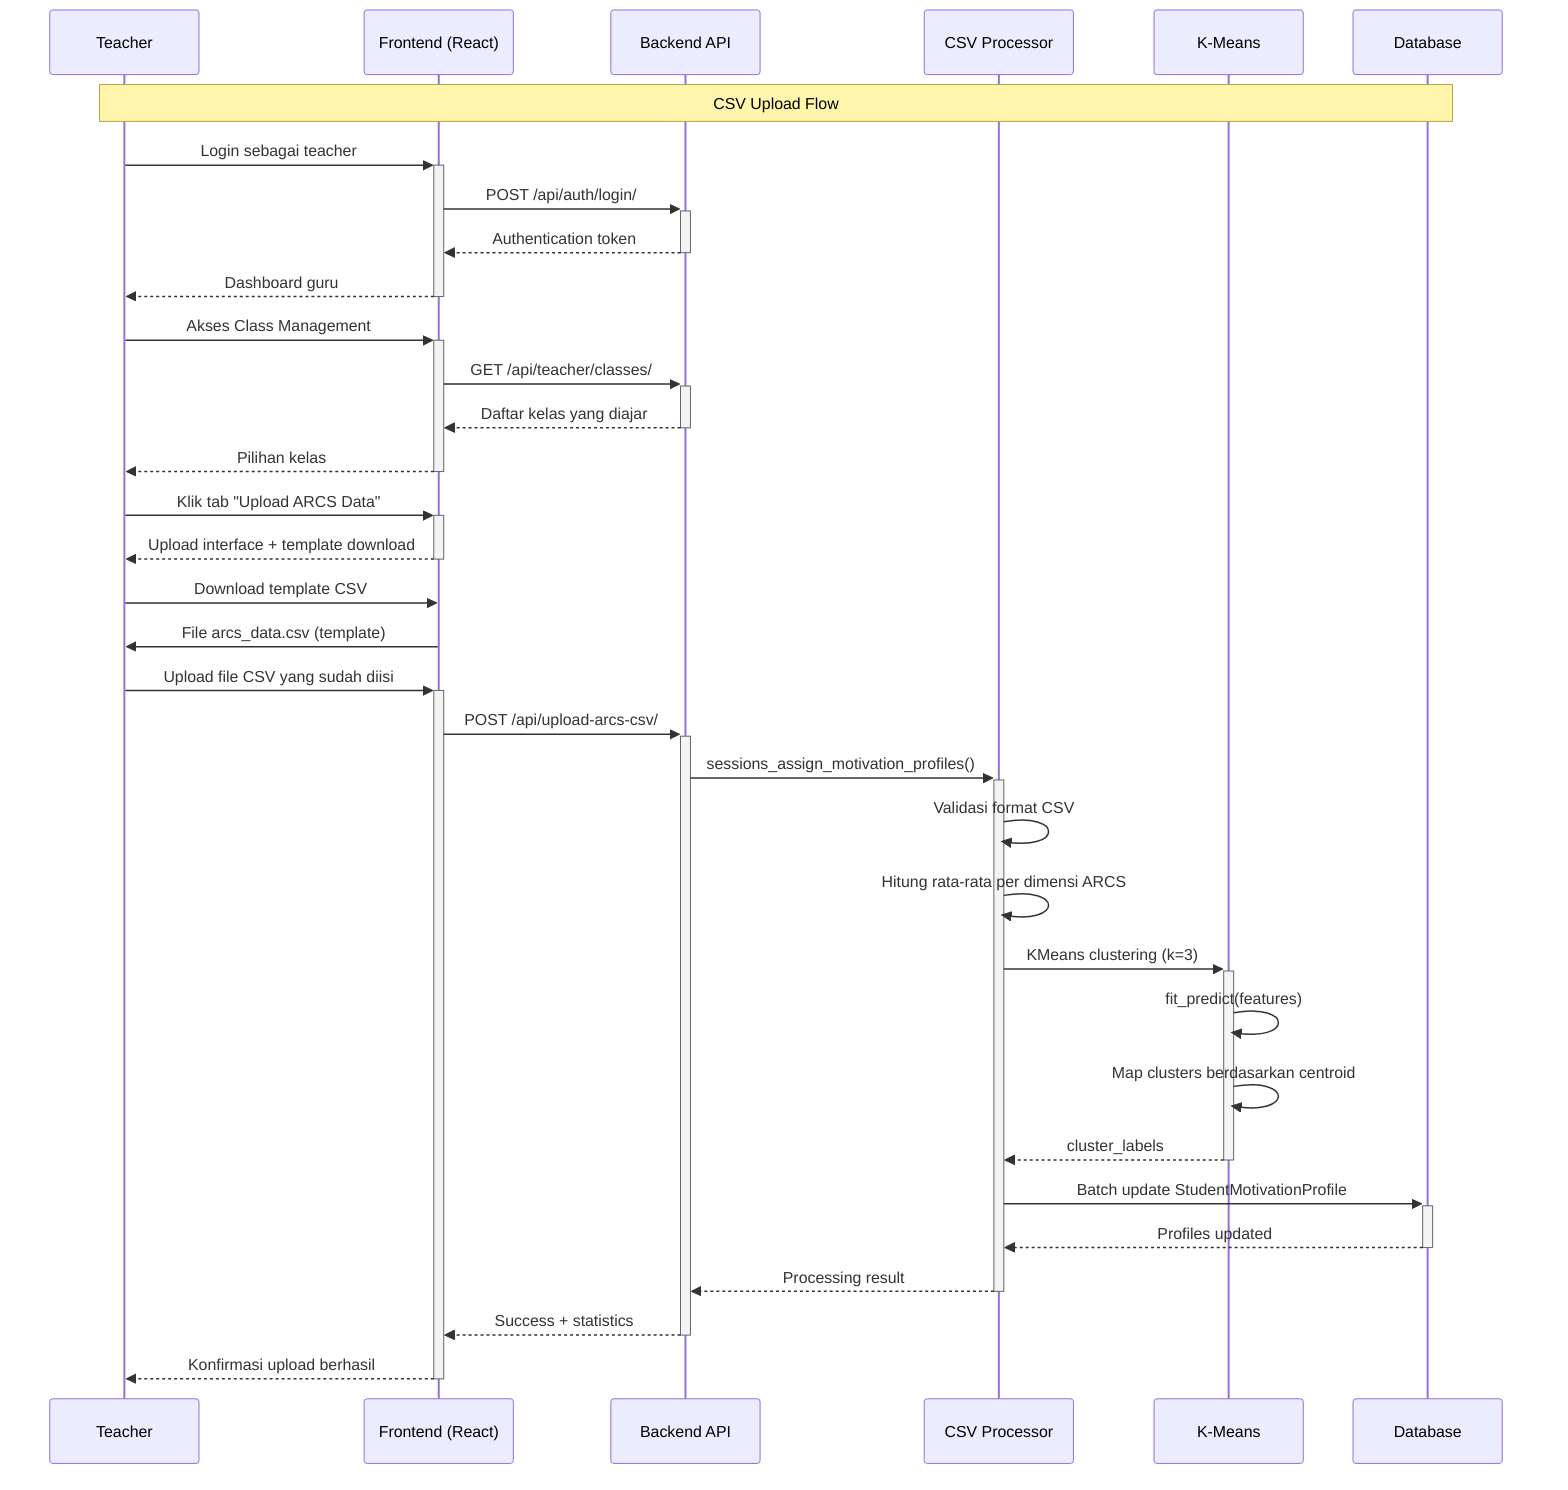 sequenceDiagram
    participant T as Teacher
    participant F as Frontend (React)
    participant B as Backend API
    participant CSV as CSV Processor
    participant KM as K-Means
    participant DB as Database
    
    Note over T,DB: CSV Upload Flow
    
    T->>+F: Login sebagai teacher
    F->>+B: POST /api/auth/login/
    B-->>-F: Authentication token
    F-->>-T: Dashboard guru
    
    T->>+F: Akses Class Management
    F->>+B: GET /api/teacher/classes/
    B-->>-F: Daftar kelas yang diajar
    F-->>-T: Pilihan kelas
    
    T->>+F: Klik tab "Upload ARCS Data"
    F-->>-T: Upload interface + template download
    
    T->>F: Download template CSV
    F->>T: File arcs_data.csv (template)
    
    T->>+F: Upload file CSV yang sudah diisi
    F->>+B: POST /api/upload-arcs-csv/
    B->>+CSV: sessions_assign_motivation_profiles()
    CSV->>CSV: Validasi format CSV
    CSV->>CSV: Hitung rata-rata per dimensi ARCS
    
    CSV->>+KM: KMeans clustering (k=3)
    KM->>KM: fit_predict(features)
    KM->>KM: Map clusters berdasarkan centroid
    KM-->>-CSV: cluster_labels
    
    CSV->>+DB: Batch update StudentMotivationProfile
    DB-->>-CSV: Profiles updated
    CSV-->>-B: Processing result
    B-->>-F: Success + statistics
    F-->>-T: Konfirmasi upload berhasil